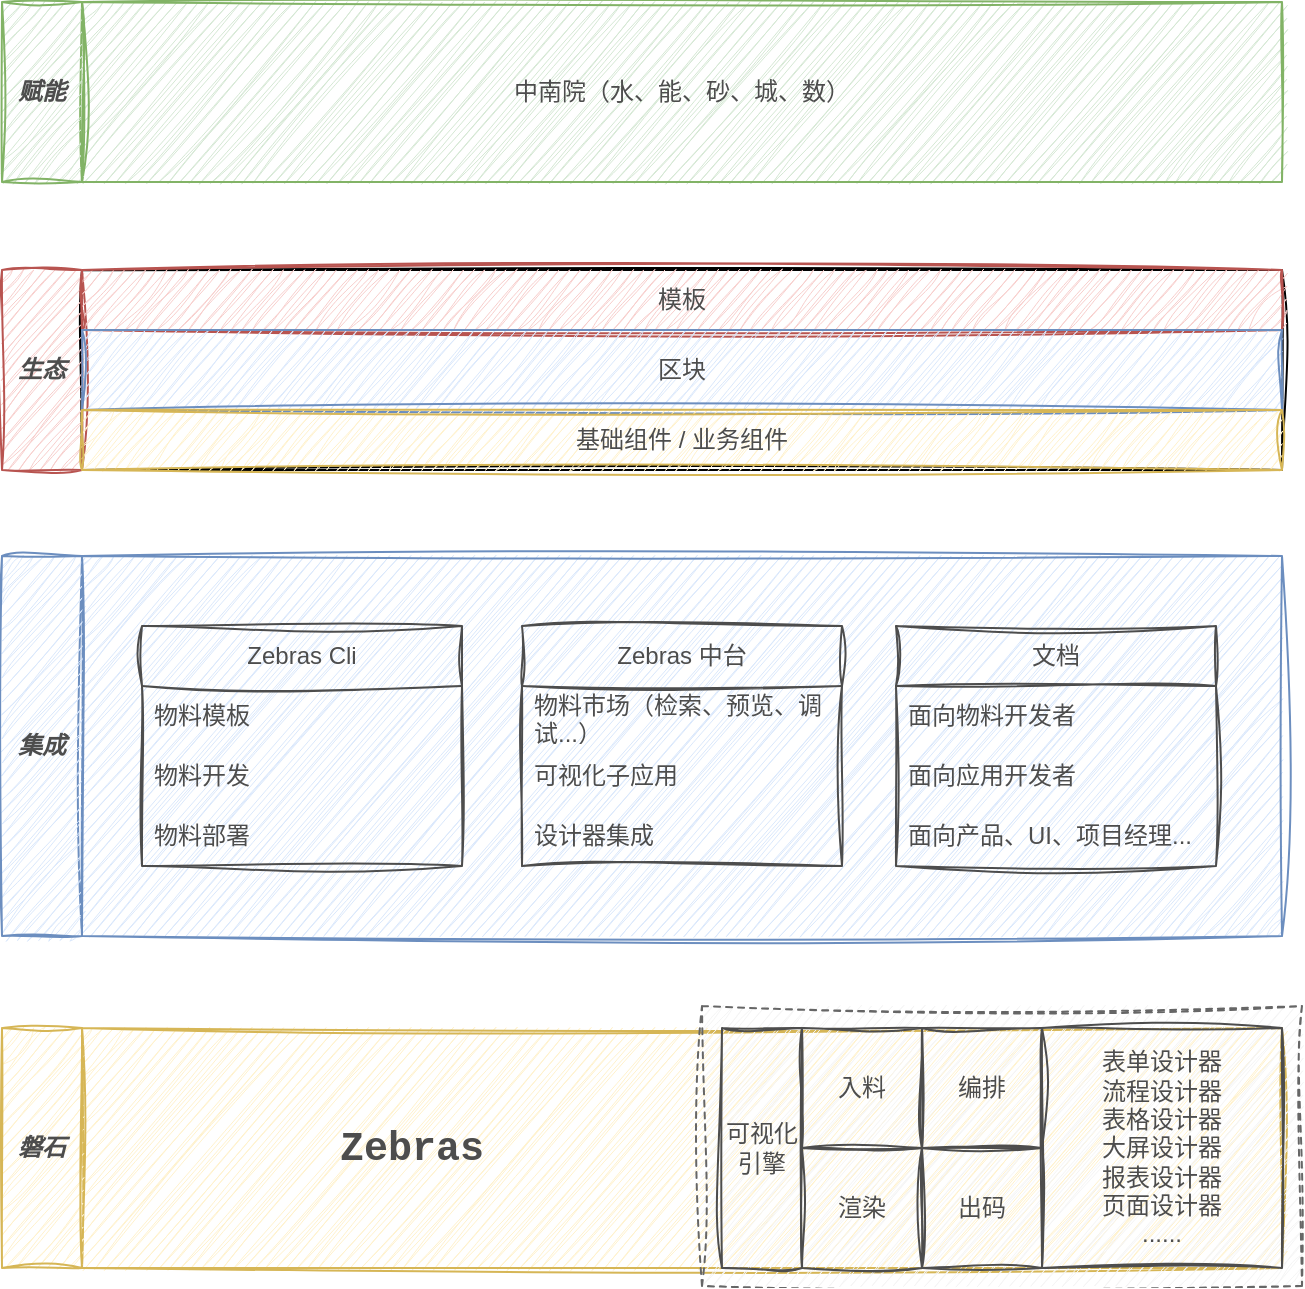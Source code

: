 <mxfile version="23.1.5" type="github">
  <diagram name="第 1 页" id="FYaY93_kECnBv3qDTOOK">
    <mxGraphModel dx="1434" dy="758" grid="1" gridSize="10" guides="1" tooltips="1" connect="1" arrows="1" fold="1" page="1" pageScale="1" pageWidth="827" pageHeight="1169" math="0" shadow="0">
      <root>
        <mxCell id="0" />
        <mxCell id="1" parent="0" />
        <mxCell id="-Rb-8ywxMS3bpJXiGhbe-8" value="" style="rounded=0;whiteSpace=wrap;html=1;shadow=0;glass=0;swimlaneLine=1;fillColor=#dae8fc;strokeColor=#6c8ebf;sketch=1;curveFitting=1;jiggle=2;fontColor=#4D4D4D;" parent="1" vertex="1">
          <mxGeometry x="160" y="560" width="600" height="190" as="geometry" />
        </mxCell>
        <mxCell id="-Rb-8ywxMS3bpJXiGhbe-6" value="" style="rounded=0;whiteSpace=wrap;html=1;shadow=0;glass=0;swimlaneLine=1;fillColor=#fff2cc;strokeColor=#d6b656;sketch=1;curveFitting=1;jiggle=2;fontColor=#4D4D4D;" parent="1" vertex="1">
          <mxGeometry x="160" y="796" width="600" height="120" as="geometry" />
        </mxCell>
        <mxCell id="Svt1MzAUU_VGe3PN_ZE4-6" value="" style="rounded=0;whiteSpace=wrap;html=1;dashed=1;fillColor=#f5f5f5;fontColor=#4D4D4D;strokeColor=#666666;glass=0;shadow=0;swimlaneLine=1;sketch=1;curveFitting=1;jiggle=2;" vertex="1" parent="1">
          <mxGeometry x="470" y="785" width="300" height="140" as="geometry" />
        </mxCell>
        <mxCell id="-Rb-8ywxMS3bpJXiGhbe-7" value="磐石" style="rounded=0;whiteSpace=wrap;html=1;shadow=0;glass=0;swimlaneLine=1;fillColor=#fff2cc;strokeColor=#d6b656;fontStyle=3;sketch=1;curveFitting=1;jiggle=2;fontColor=#4D4D4D;" parent="1" vertex="1">
          <mxGeometry x="120" y="796" width="40" height="120" as="geometry" />
        </mxCell>
        <mxCell id="-Rb-8ywxMS3bpJXiGhbe-9" value="集成" style="rounded=0;whiteSpace=wrap;html=1;shadow=0;glass=0;swimlaneLine=1;fillColor=#dae8fc;strokeColor=#6c8ebf;fontStyle=3;sketch=1;curveFitting=1;jiggle=2;fontColor=#4D4D4D;" parent="1" vertex="1">
          <mxGeometry x="120" y="560" width="40" height="190" as="geometry" />
        </mxCell>
        <mxCell id="-Rb-8ywxMS3bpJXiGhbe-11" value="" style="rounded=0;whiteSpace=wrap;html=1;shadow=0;glass=0;swimlaneLine=1;fontColor=#4D4D4D;sketch=1;curveFitting=1;jiggle=2;" parent="1" vertex="1">
          <mxGeometry x="160" y="417" width="600" height="100" as="geometry" />
        </mxCell>
        <mxCell id="-Rb-8ywxMS3bpJXiGhbe-12" value="生态" style="rounded=0;whiteSpace=wrap;html=1;shadow=0;glass=0;swimlaneLine=1;fillColor=#f8cecc;strokeColor=#b85450;fontStyle=3;sketch=1;curveFitting=1;jiggle=2;fontColor=#4D4D4D;" parent="1" vertex="1">
          <mxGeometry x="120" y="417" width="40" height="100" as="geometry" />
        </mxCell>
        <mxCell id="-Rb-8ywxMS3bpJXiGhbe-13" value="中南院（水、能、砂、城、数）" style="rounded=0;whiteSpace=wrap;html=1;shadow=0;glass=0;swimlaneLine=1;fillColor=#d5e8d4;strokeColor=#82b366;sketch=1;curveFitting=1;jiggle=2;fontColor=#4D4D4D;" parent="1" vertex="1">
          <mxGeometry x="160" y="283" width="600" height="90" as="geometry" />
        </mxCell>
        <mxCell id="-Rb-8ywxMS3bpJXiGhbe-14" value="赋能" style="rounded=0;whiteSpace=wrap;html=1;shadow=0;glass=0;swimlaneLine=1;fillColor=#d5e8d4;strokeColor=#82b366;fontStyle=3;sketch=1;curveFitting=1;jiggle=2;fontColor=#4D4D4D;" parent="1" vertex="1">
          <mxGeometry x="120" y="283" width="40" height="90" as="geometry" />
        </mxCell>
        <mxCell id="-Rb-8ywxMS3bpJXiGhbe-17" value="Zebras" style="text;html=1;align=center;verticalAlign=middle;whiteSpace=wrap;rounded=0;fontStyle=1;fontSize=20;fontFamily=Courier New;shadow=0;glass=0;swimlaneLine=1;fontColor=#4D4D4D;sketch=1;curveFitting=1;jiggle=2;" parent="1" vertex="1">
          <mxGeometry x="270" y="838.5" width="110" height="35" as="geometry" />
        </mxCell>
        <mxCell id="-Rb-8ywxMS3bpJXiGhbe-23" value="编排" style="rounded=0;whiteSpace=wrap;html=1;shadow=0;glass=0;swimlaneLine=1;fillColor=none;fontColor=#4D4D4D;strokeColor=#4D4D4D;sketch=1;curveFitting=1;jiggle=2;" parent="1" vertex="1">
          <mxGeometry x="580" y="796" width="60" height="60" as="geometry" />
        </mxCell>
        <mxCell id="-Rb-8ywxMS3bpJXiGhbe-24" value="出码" style="rounded=0;whiteSpace=wrap;html=1;shadow=0;glass=0;swimlaneLine=1;fillColor=none;fontColor=#4D4D4D;strokeColor=#4D4D4D;sketch=1;curveFitting=1;jiggle=2;" parent="1" vertex="1">
          <mxGeometry x="580" y="856" width="60" height="60" as="geometry" />
        </mxCell>
        <mxCell id="-Rb-8ywxMS3bpJXiGhbe-25" value="入料" style="rounded=0;whiteSpace=wrap;html=1;shadow=0;glass=0;swimlaneLine=1;fillColor=none;fontColor=#4D4D4D;strokeColor=#4D4D4D;sketch=1;curveFitting=1;jiggle=2;" parent="1" vertex="1">
          <mxGeometry x="520" y="796" width="60" height="60" as="geometry" />
        </mxCell>
        <mxCell id="-Rb-8ywxMS3bpJXiGhbe-26" value="渲染" style="rounded=0;whiteSpace=wrap;html=1;shadow=0;glass=0;swimlaneLine=1;fillColor=none;fontColor=#4D4D4D;strokeColor=#4D4D4D;sketch=1;curveFitting=1;jiggle=2;" parent="1" vertex="1">
          <mxGeometry x="520" y="856" width="60" height="60" as="geometry" />
        </mxCell>
        <mxCell id="-Rb-8ywxMS3bpJXiGhbe-27" value="可视化引擎" style="rounded=0;whiteSpace=wrap;html=1;shadow=0;glass=0;swimlaneLine=1;fillColor=none;fontColor=#4D4D4D;strokeColor=#4D4D4D;sketch=1;curveFitting=1;jiggle=2;" parent="1" vertex="1">
          <mxGeometry x="480" y="796" width="40" height="120" as="geometry" />
        </mxCell>
        <mxCell id="-Rb-8ywxMS3bpJXiGhbe-29" value="表单设计器&lt;br&gt;流程设计器&lt;br&gt;表格设计器&lt;br&gt;大屏设计器&lt;br&gt;报表设计器&lt;br&gt;页面设计器&lt;br&gt;......" style="rounded=0;whiteSpace=wrap;html=1;shadow=0;glass=0;swimlaneLine=1;fillColor=none;fontColor=#4D4D4D;strokeColor=#4D4D4D;sketch=1;curveFitting=1;jiggle=2;" parent="1" vertex="1">
          <mxGeometry x="640" y="796" width="120" height="120" as="geometry" />
        </mxCell>
        <mxCell id="-Rb-8ywxMS3bpJXiGhbe-30" value="Zebras Cli" style="swimlane;fontStyle=0;childLayout=stackLayout;horizontal=1;startSize=30;horizontalStack=0;resizeParent=1;resizeParentMax=0;resizeLast=0;collapsible=1;marginBottom=0;whiteSpace=wrap;html=1;shadow=0;glass=0;rounded=0;swimlaneLine=1;fontColor=#4D4D4D;fillColor=none;strokeColor=#4D4D4D;sketch=1;curveFitting=1;jiggle=2;" parent="1" vertex="1">
          <mxGeometry x="190" y="595" width="160" height="120" as="geometry">
            <mxRectangle x="180" y="540" width="60" height="30" as="alternateBounds" />
          </mxGeometry>
        </mxCell>
        <mxCell id="-Rb-8ywxMS3bpJXiGhbe-31" value="物料模板" style="text;strokeColor=none;fillColor=none;align=left;verticalAlign=middle;spacingLeft=4;spacingRight=4;overflow=hidden;points=[[0,0.5],[1,0.5]];portConstraint=eastwest;rotatable=0;whiteSpace=wrap;html=1;shadow=0;glass=0;rounded=0;swimlaneLine=1;fontColor=#4D4D4D;sketch=1;curveFitting=1;jiggle=2;" parent="-Rb-8ywxMS3bpJXiGhbe-30" vertex="1">
          <mxGeometry y="30" width="160" height="30" as="geometry" />
        </mxCell>
        <mxCell id="-Rb-8ywxMS3bpJXiGhbe-32" value="物料开发" style="text;strokeColor=none;fillColor=none;align=left;verticalAlign=middle;spacingLeft=4;spacingRight=4;overflow=hidden;points=[[0,0.5],[1,0.5]];portConstraint=eastwest;rotatable=0;whiteSpace=wrap;html=1;shadow=0;glass=0;rounded=0;swimlaneLine=1;fontColor=#4D4D4D;sketch=1;curveFitting=1;jiggle=2;" parent="-Rb-8ywxMS3bpJXiGhbe-30" vertex="1">
          <mxGeometry y="60" width="160" height="30" as="geometry" />
        </mxCell>
        <mxCell id="-Rb-8ywxMS3bpJXiGhbe-33" value="物料部署" style="text;strokeColor=none;fillColor=none;align=left;verticalAlign=middle;spacingLeft=4;spacingRight=4;overflow=hidden;points=[[0,0.5],[1,0.5]];portConstraint=eastwest;rotatable=0;whiteSpace=wrap;html=1;shadow=0;glass=0;rounded=0;swimlaneLine=1;fontColor=#4D4D4D;sketch=1;curveFitting=1;jiggle=2;" parent="-Rb-8ywxMS3bpJXiGhbe-30" vertex="1">
          <mxGeometry y="90" width="160" height="30" as="geometry" />
        </mxCell>
        <mxCell id="-Rb-8ywxMS3bpJXiGhbe-34" value="Zebras 中台" style="swimlane;fontStyle=0;childLayout=stackLayout;horizontal=1;startSize=30;horizontalStack=0;resizeParent=1;resizeParentMax=0;resizeLast=0;collapsible=1;marginBottom=0;whiteSpace=wrap;html=1;shadow=0;glass=0;rounded=0;swimlaneLine=1;fontColor=#4D4D4D;fillColor=none;strokeColor=#4D4D4D;sketch=1;curveFitting=1;jiggle=2;" parent="1" vertex="1">
          <mxGeometry x="380" y="595" width="160" height="120" as="geometry">
            <mxRectangle x="160" y="570" width="60" height="30" as="alternateBounds" />
          </mxGeometry>
        </mxCell>
        <mxCell id="-Rb-8ywxMS3bpJXiGhbe-35" value="物料市场（检索、预览、调试...）" style="text;strokeColor=none;fillColor=none;align=left;verticalAlign=middle;spacingLeft=4;spacingRight=4;overflow=hidden;points=[[0,0.5],[1,0.5]];portConstraint=eastwest;rotatable=0;whiteSpace=wrap;html=1;shadow=0;glass=0;rounded=0;swimlaneLine=1;fontColor=#4D4D4D;sketch=1;curveFitting=1;jiggle=2;" parent="-Rb-8ywxMS3bpJXiGhbe-34" vertex="1">
          <mxGeometry y="30" width="160" height="30" as="geometry" />
        </mxCell>
        <mxCell id="-Rb-8ywxMS3bpJXiGhbe-36" value="可视化子应用" style="text;strokeColor=none;fillColor=none;align=left;verticalAlign=middle;spacingLeft=4;spacingRight=4;overflow=hidden;points=[[0,0.5],[1,0.5]];portConstraint=eastwest;rotatable=0;whiteSpace=wrap;html=1;shadow=0;glass=0;rounded=0;swimlaneLine=1;fontColor=#4D4D4D;sketch=1;curveFitting=1;jiggle=2;" parent="-Rb-8ywxMS3bpJXiGhbe-34" vertex="1">
          <mxGeometry y="60" width="160" height="30" as="geometry" />
        </mxCell>
        <mxCell id="-Rb-8ywxMS3bpJXiGhbe-37" value="设计器集成" style="text;strokeColor=none;fillColor=none;align=left;verticalAlign=middle;spacingLeft=4;spacingRight=4;overflow=hidden;points=[[0,0.5],[1,0.5]];portConstraint=eastwest;rotatable=0;whiteSpace=wrap;html=1;shadow=0;glass=0;rounded=0;swimlaneLine=1;fontColor=#4D4D4D;sketch=1;curveFitting=1;jiggle=2;" parent="-Rb-8ywxMS3bpJXiGhbe-34" vertex="1">
          <mxGeometry y="90" width="160" height="30" as="geometry" />
        </mxCell>
        <mxCell id="-Rb-8ywxMS3bpJXiGhbe-42" value="模板" style="rounded=0;whiteSpace=wrap;html=1;shadow=0;glass=0;swimlaneLine=1;fillColor=#f8cecc;strokeColor=#b85450;sketch=1;curveFitting=1;jiggle=2;fontColor=#4D4D4D;" parent="1" vertex="1">
          <mxGeometry x="160" y="417" width="600" height="30" as="geometry" />
        </mxCell>
        <mxCell id="-Rb-8ywxMS3bpJXiGhbe-43" value="区块" style="rounded=0;whiteSpace=wrap;html=1;shadow=0;glass=0;swimlaneLine=1;fillColor=#dae8fc;strokeColor=#6c8ebf;sketch=1;curveFitting=1;jiggle=2;fontColor=#4D4D4D;" parent="1" vertex="1">
          <mxGeometry x="160" y="447" width="600" height="40" as="geometry" />
        </mxCell>
        <mxCell id="-Rb-8ywxMS3bpJXiGhbe-44" value="基础组件 / 业务组件" style="rounded=0;whiteSpace=wrap;html=1;shadow=0;glass=0;swimlaneLine=1;fillColor=#fff2cc;strokeColor=#d6b656;sketch=1;curveFitting=1;jiggle=2;fontColor=#4D4D4D;" parent="1" vertex="1">
          <mxGeometry x="160" y="487" width="600" height="30" as="geometry" />
        </mxCell>
        <mxCell id="Svt1MzAUU_VGe3PN_ZE4-2" value="文档" style="swimlane;fontStyle=0;childLayout=stackLayout;horizontal=1;startSize=30;horizontalStack=0;resizeParent=1;resizeParentMax=0;resizeLast=0;collapsible=1;marginBottom=0;whiteSpace=wrap;html=1;shadow=0;glass=0;rounded=0;swimlaneLine=1;fontColor=#4D4D4D;fillColor=none;strokeColor=#4D4D4D;sketch=1;curveFitting=1;jiggle=2;" vertex="1" parent="1">
          <mxGeometry x="567" y="595" width="160" height="120" as="geometry">
            <mxRectangle x="160" y="570" width="60" height="30" as="alternateBounds" />
          </mxGeometry>
        </mxCell>
        <mxCell id="Svt1MzAUU_VGe3PN_ZE4-3" value="面向物料开发者" style="text;strokeColor=none;fillColor=none;align=left;verticalAlign=middle;spacingLeft=4;spacingRight=4;overflow=hidden;points=[[0,0.5],[1,0.5]];portConstraint=eastwest;rotatable=0;whiteSpace=wrap;html=1;shadow=0;glass=0;rounded=0;swimlaneLine=1;fontColor=#4D4D4D;sketch=1;curveFitting=1;jiggle=2;" vertex="1" parent="Svt1MzAUU_VGe3PN_ZE4-2">
          <mxGeometry y="30" width="160" height="30" as="geometry" />
        </mxCell>
        <mxCell id="Svt1MzAUU_VGe3PN_ZE4-4" value="面向应用开发者" style="text;strokeColor=none;fillColor=none;align=left;verticalAlign=middle;spacingLeft=4;spacingRight=4;overflow=hidden;points=[[0,0.5],[1,0.5]];portConstraint=eastwest;rotatable=0;whiteSpace=wrap;html=1;shadow=0;glass=0;rounded=0;swimlaneLine=1;fontColor=#4D4D4D;sketch=1;curveFitting=1;jiggle=2;" vertex="1" parent="Svt1MzAUU_VGe3PN_ZE4-2">
          <mxGeometry y="60" width="160" height="30" as="geometry" />
        </mxCell>
        <mxCell id="Svt1MzAUU_VGe3PN_ZE4-5" value="面向产品、UI、项目经理..." style="text;strokeColor=none;fillColor=none;align=left;verticalAlign=middle;spacingLeft=4;spacingRight=4;overflow=hidden;points=[[0,0.5],[1,0.5]];portConstraint=eastwest;rotatable=0;whiteSpace=wrap;html=1;shadow=0;glass=0;rounded=0;swimlaneLine=1;fontColor=#4D4D4D;sketch=1;curveFitting=1;jiggle=2;" vertex="1" parent="Svt1MzAUU_VGe3PN_ZE4-2">
          <mxGeometry y="90" width="160" height="30" as="geometry" />
        </mxCell>
      </root>
    </mxGraphModel>
  </diagram>
</mxfile>

